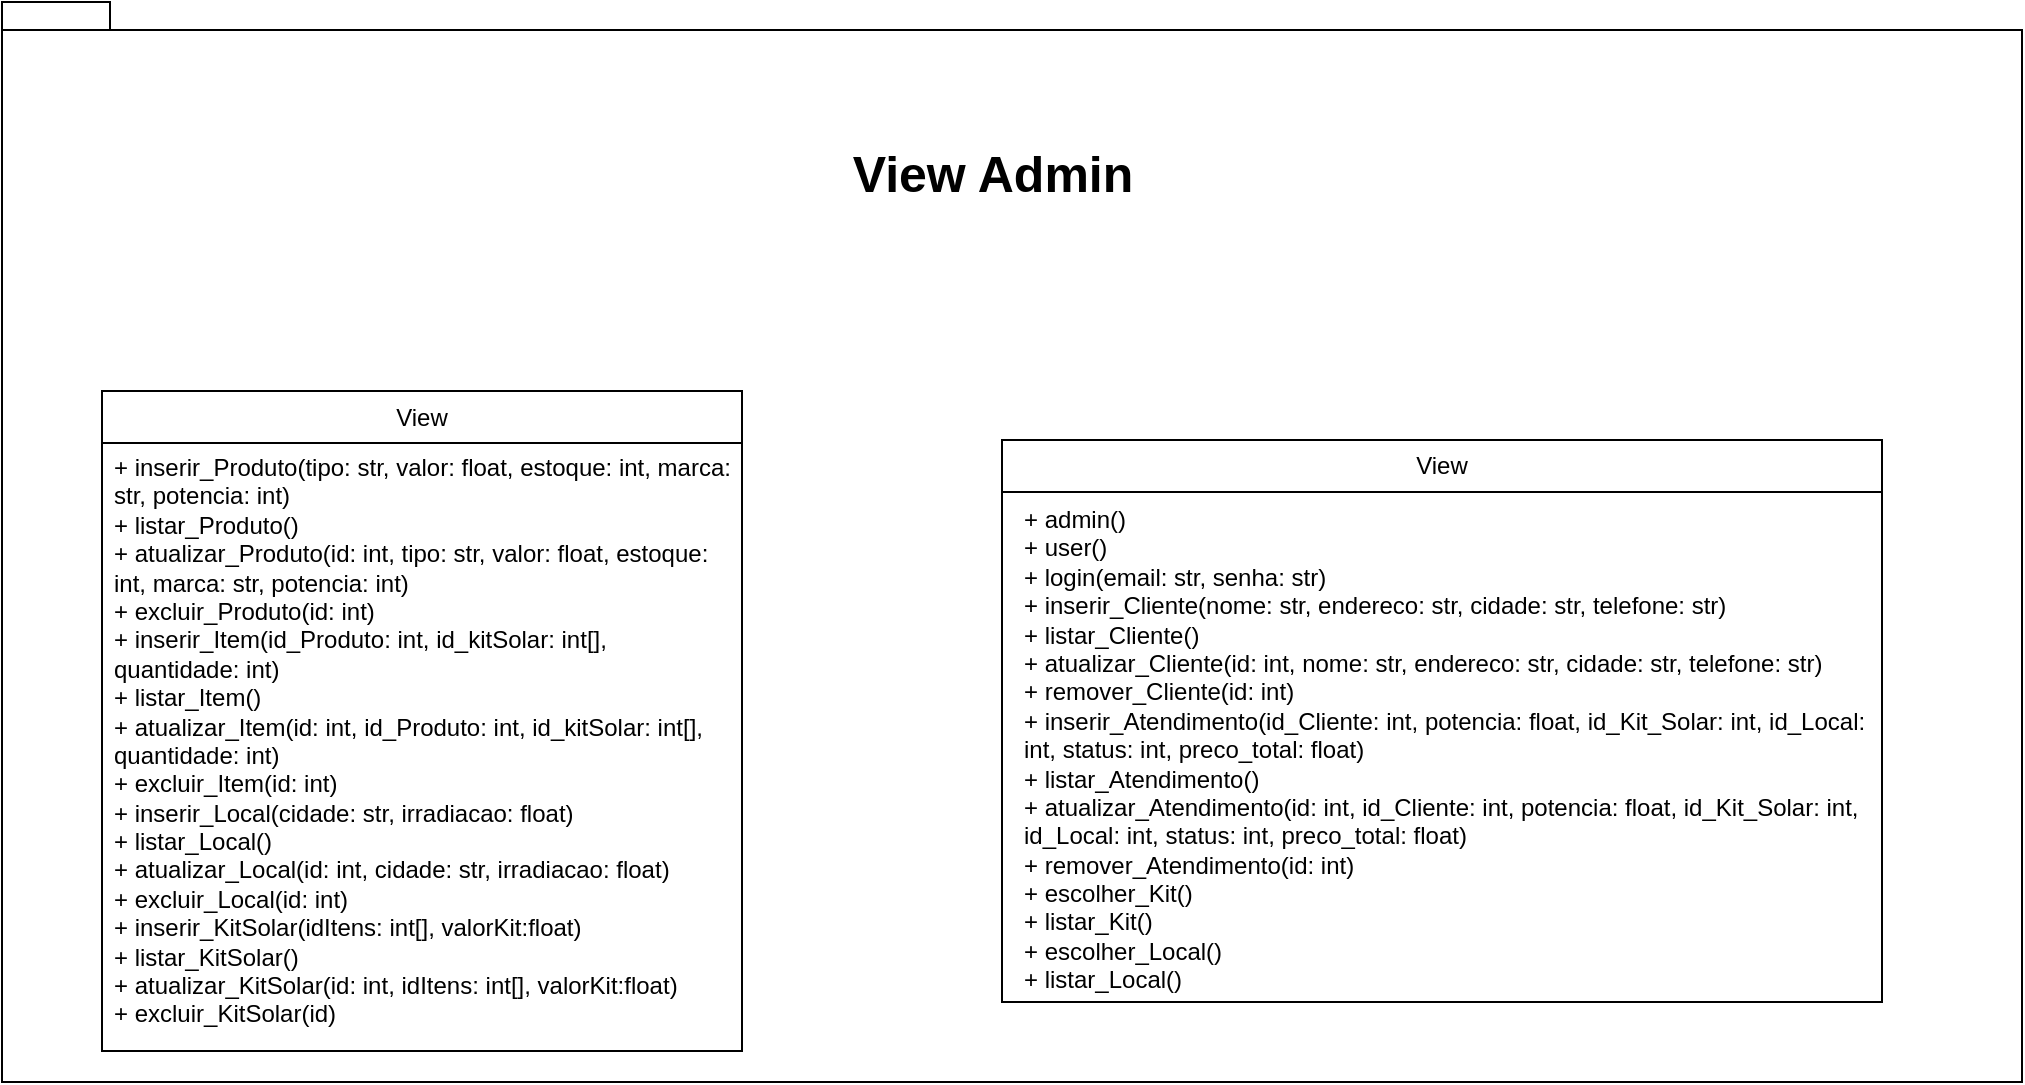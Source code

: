 <mxfile version="26.0.15">
  <diagram name="Página-1" id="raROPL-AR90-nA5Fcj93">
    <mxGraphModel dx="4069" dy="1010" grid="1" gridSize="10" guides="1" tooltips="1" connect="1" arrows="1" fold="1" page="1" pageScale="1" pageWidth="827" pageHeight="1169" math="0" shadow="0">
      <root>
        <mxCell id="0" />
        <mxCell id="1" parent="0" />
        <mxCell id="l7yQQ9J1oQ1kBQXDqNkh-127" value="" style="shape=folder;fontStyle=1;spacingTop=10;tabWidth=40;tabHeight=14;tabPosition=left;html=1;whiteSpace=wrap;" vertex="1" parent="1">
          <mxGeometry x="-2180" y="810" width="1010" height="540" as="geometry" />
        </mxCell>
        <mxCell id="l7yQQ9J1oQ1kBQXDqNkh-128" value="View" style="swimlane;fontStyle=0;childLayout=stackLayout;horizontal=1;startSize=26;fillColor=none;horizontalStack=0;resizeParent=1;resizeParentMax=0;resizeLast=0;collapsible=1;marginBottom=0;whiteSpace=wrap;html=1;" vertex="1" parent="1">
          <mxGeometry x="-1680" y="1029" width="440" height="281" as="geometry" />
        </mxCell>
        <mxCell id="l7yQQ9J1oQ1kBQXDqNkh-130" value="+ admin()&lt;div&gt;&lt;div&gt;+ user()&lt;/div&gt;&lt;div&gt;&lt;div&gt;+ login(email: str, senha: str)&lt;/div&gt;&lt;div&gt;+ inserir_Cliente(nome: str, endereco: str, cidade: str, telefone: str)&lt;/div&gt;&lt;div&gt;+ listar_Cliente()&lt;/div&gt;&lt;/div&gt;&lt;/div&gt;&lt;div&gt;+&amp;nbsp;&lt;span style=&quot;background-color: transparent; color: light-dark(rgb(0, 0, 0), rgb(255, 255, 255));&quot;&gt;atualizar_Cliente(id: int, nome: str, endereco: str, cidade: str, telefone: str)&lt;/span&gt;&lt;/div&gt;&lt;div&gt;&lt;span style=&quot;background-color: transparent; color: light-dark(rgb(0, 0, 0), rgb(255, 255, 255));&quot;&gt;+ remover&lt;/span&gt;_Cliente(id: int&lt;span style=&quot;background-color: transparent; color: light-dark(rgb(0, 0, 0), rgb(255, 255, 255));&quot;&gt;)&lt;/span&gt;&lt;/div&gt;&lt;div&gt;&lt;div&gt;&lt;div&gt;+ inserir_Atendimento(id_Cliente: int, potencia: float, id_Kit_Solar: int, id_Local: int, status: int, preco_total: float)&lt;/div&gt;&lt;div&gt;+ listar_Atendimento()&lt;/div&gt;&lt;/div&gt;&lt;div&gt;+&amp;nbsp;&lt;span style=&quot;background-color: transparent; color: light-dark(rgb(0, 0, 0), rgb(255, 255, 255));&quot;&gt;atualizar_&lt;/span&gt;Atendimento&lt;span style=&quot;background-color: transparent; color: light-dark(rgb(0, 0, 0), rgb(255, 255, 255));&quot;&gt;(id: int,&amp;nbsp;&lt;/span&gt;id_Cliente: int, potencia: float, id_Kit_Solar: int, id_Local: int, status: int, preco_total: float&lt;span style=&quot;background-color: transparent; color: light-dark(rgb(0, 0, 0), rgb(255, 255, 255));&quot;&gt;)&lt;/span&gt;&lt;/div&gt;&lt;div&gt;&lt;span style=&quot;background-color: transparent; color: light-dark(rgb(0, 0, 0), rgb(255, 255, 255));&quot;&gt;+ remover&lt;/span&gt;_Atendimento(id: int&lt;span style=&quot;background-color: transparent; color: light-dark(rgb(0, 0, 0), rgb(255, 255, 255));&quot;&gt;)&lt;/span&gt;&lt;/div&gt;&lt;/div&gt;&lt;div&gt;&lt;span style=&quot;background-color: transparent; color: light-dark(rgb(0, 0, 0), rgb(255, 255, 255));&quot;&gt;+ escolher_Kit()&lt;/span&gt;&lt;/div&gt;&lt;div&gt;&lt;span style=&quot;background-color: transparent; color: light-dark(rgb(0, 0, 0), rgb(255, 255, 255));&quot;&gt;+ listar_Kit()&lt;/span&gt;&lt;/div&gt;&lt;div&gt;&lt;span style=&quot;background-color: transparent; color: light-dark(rgb(0, 0, 0), rgb(255, 255, 255));&quot;&gt;+ escolher_Local()&lt;/span&gt;&lt;/div&gt;&lt;div&gt;&lt;span style=&quot;background-color: transparent; color: light-dark(rgb(0, 0, 0), rgb(255, 255, 255));&quot;&gt;+ listar_Local()&lt;/span&gt;&lt;/div&gt;&lt;div&gt;&lt;br&gt;&lt;/div&gt;" style="text;strokeColor=none;fillColor=none;align=left;verticalAlign=top;spacingLeft=4;spacingRight=4;overflow=hidden;rotatable=0;points=[[0,0.5],[1,0.5]];portConstraint=eastwest;whiteSpace=wrap;html=1;" vertex="1" parent="1">
          <mxGeometry x="-1675" y="1055" width="440" height="255" as="geometry" />
        </mxCell>
        <mxCell id="l7yQQ9J1oQ1kBQXDqNkh-131" value="View" style="swimlane;fontStyle=0;childLayout=stackLayout;horizontal=1;startSize=26;fillColor=none;horizontalStack=0;resizeParent=1;resizeParentMax=0;resizeLast=0;collapsible=1;marginBottom=0;whiteSpace=wrap;html=1;" vertex="1" parent="1">
          <mxGeometry x="-2130" y="1004.5" width="320" height="330" as="geometry" />
        </mxCell>
        <mxCell id="l7yQQ9J1oQ1kBQXDqNkh-132" value="&lt;div&gt;+ inserir_Produto(tipo: str, valor: float, estoque: int, marca: str, potencia: int)&lt;/div&gt;&lt;div&gt;+ listar_Produto()&lt;/div&gt;&lt;div&gt;+ atualizar_Produto(id: int,&amp;nbsp;&lt;span style=&quot;background-color: transparent; color: light-dark(rgb(0, 0, 0), rgb(255, 255, 255));&quot;&gt;tipo: str, valor: float, estoque: int, marca: str, potencia: int&lt;/span&gt;&lt;span style=&quot;background-color: transparent; color: light-dark(rgb(0, 0, 0), rgb(255, 255, 255));&quot;&gt;)&lt;/span&gt;&lt;/div&gt;&lt;div&gt;&lt;span style=&quot;background-color: transparent; color: light-dark(rgb(0, 0, 0), rgb(255, 255, 255));&quot;&gt;+ excluir_Produto(id: int)&lt;/span&gt;&lt;/div&gt;&lt;div&gt;&lt;span style=&quot;background-color: transparent; color: light-dark(rgb(0, 0, 0), rgb(255, 255, 255));&quot;&gt;+ inserir_Item(id_Produto: int, id_kitSolar: int[], quantidade: int)&lt;/span&gt;&lt;/div&gt;&lt;div&gt;&lt;span style=&quot;background-color: transparent; color: light-dark(rgb(0, 0, 0), rgb(255, 255, 255));&quot;&gt;+ listar_Item()&lt;/span&gt;&lt;/div&gt;&lt;div&gt;&lt;span style=&quot;background-color: transparent; color: light-dark(rgb(0, 0, 0), rgb(255, 255, 255));&quot;&gt;+ atualizar_Item(id: int,&amp;nbsp;&lt;/span&gt;&lt;span style=&quot;background-color: transparent; color: light-dark(rgb(0, 0, 0), rgb(255, 255, 255));&quot;&gt;id_Produto: int, id_kitSolar: int[], quantidade: int)&lt;/span&gt;&lt;/div&gt;&lt;div&gt;&lt;span style=&quot;background-color: transparent; color: light-dark(rgb(0, 0, 0), rgb(255, 255, 255));&quot;&gt;+ excluir_Item(id: int)&lt;/span&gt;&lt;/div&gt;&lt;div&gt;&lt;span style=&quot;background-color: transparent; color: light-dark(rgb(0, 0, 0), rgb(255, 255, 255));&quot;&gt;+ inserir_Local(cidade: str, irradiacao: float)&lt;/span&gt;&lt;/div&gt;&lt;div&gt;&lt;span style=&quot;background-color: transparent; color: light-dark(rgb(0, 0, 0), rgb(255, 255, 255));&quot;&gt;+ listar_Local()&lt;/span&gt;&lt;/div&gt;&lt;div&gt;&lt;span style=&quot;background-color: transparent; color: light-dark(rgb(0, 0, 0), rgb(255, 255, 255));&quot;&gt;+ atualizar_Local(id: int, cidade: str, irradiacao: float)&lt;/span&gt;&lt;/div&gt;&lt;div&gt;+ excluir_Local(id: int)&lt;/div&gt;&lt;div&gt;+ inserir_KitSolar(idItens: int[], valorKit:float)&lt;/div&gt;&lt;div&gt;+ listar_KitSolar()&lt;/div&gt;&lt;div&gt;+ atualizar_KitSolar(id: int,&amp;nbsp;&lt;span style=&quot;background-color: transparent; color: light-dark(rgb(0, 0, 0), rgb(255, 255, 255));&quot;&gt;idItens: int[], valorKit:float)&lt;/span&gt;&lt;/div&gt;&lt;div&gt;&lt;span style=&quot;background-color: transparent; color: light-dark(rgb(0, 0, 0), rgb(255, 255, 255));&quot;&gt;+ excluir_KitSolar(id)&lt;/span&gt;&lt;/div&gt;" style="text;strokeColor=none;fillColor=none;align=left;verticalAlign=top;spacingLeft=4;spacingRight=4;overflow=hidden;rotatable=0;points=[[0,0.5],[1,0.5]];portConstraint=eastwest;whiteSpace=wrap;html=1;" vertex="1" parent="1">
          <mxGeometry x="-2130" y="1029" width="320" height="304" as="geometry" />
        </mxCell>
        <mxCell id="l7yQQ9J1oQ1kBQXDqNkh-134" value="View Admin" style="text;align=center;fontStyle=1;verticalAlign=middle;spacingLeft=3;spacingRight=3;strokeColor=none;rotatable=0;points=[[0,0.5],[1,0.5]];portConstraint=eastwest;html=1;fontSize=25;" vertex="1" parent="1">
          <mxGeometry x="-1800" y="860" width="230" height="70" as="geometry" />
        </mxCell>
      </root>
    </mxGraphModel>
  </diagram>
</mxfile>
